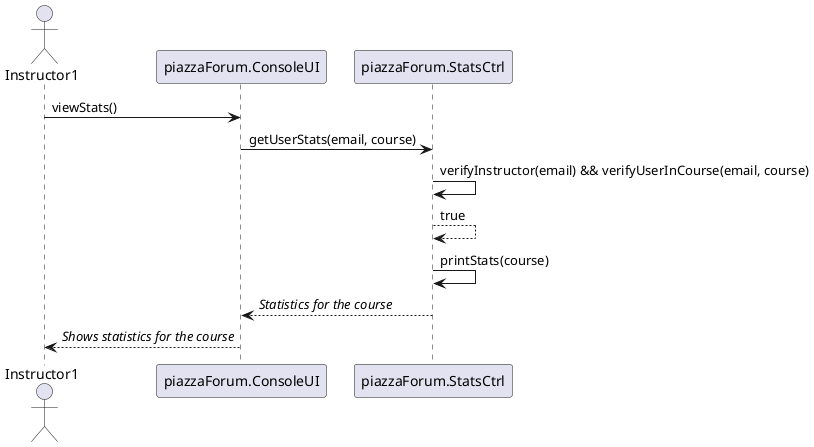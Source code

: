 @startuml
Actor Instructor1
Instructor1 -> piazzaForum.ConsoleUI: viewStats()
piazzaForum.ConsoleUI -> piazzaForum.StatsCtrl: getUserStats(email, course)
piazzaForum.StatsCtrl -> piazzaForum.StatsCtrl: verifyInstructor(email) && verifyUserInCourse(email, course)
piazzaForum.StatsCtrl --> piazzaForum.StatsCtrl: true
piazzaForum.StatsCtrl -> piazzaForum.StatsCtrl: printStats(course)
piazzaForum.StatsCtrl --> piazzaForum.ConsoleUI: //Statistics for the course//
piazzaForum.ConsoleUI --> Instructor1: //Shows statistics for the course//
@enduml
